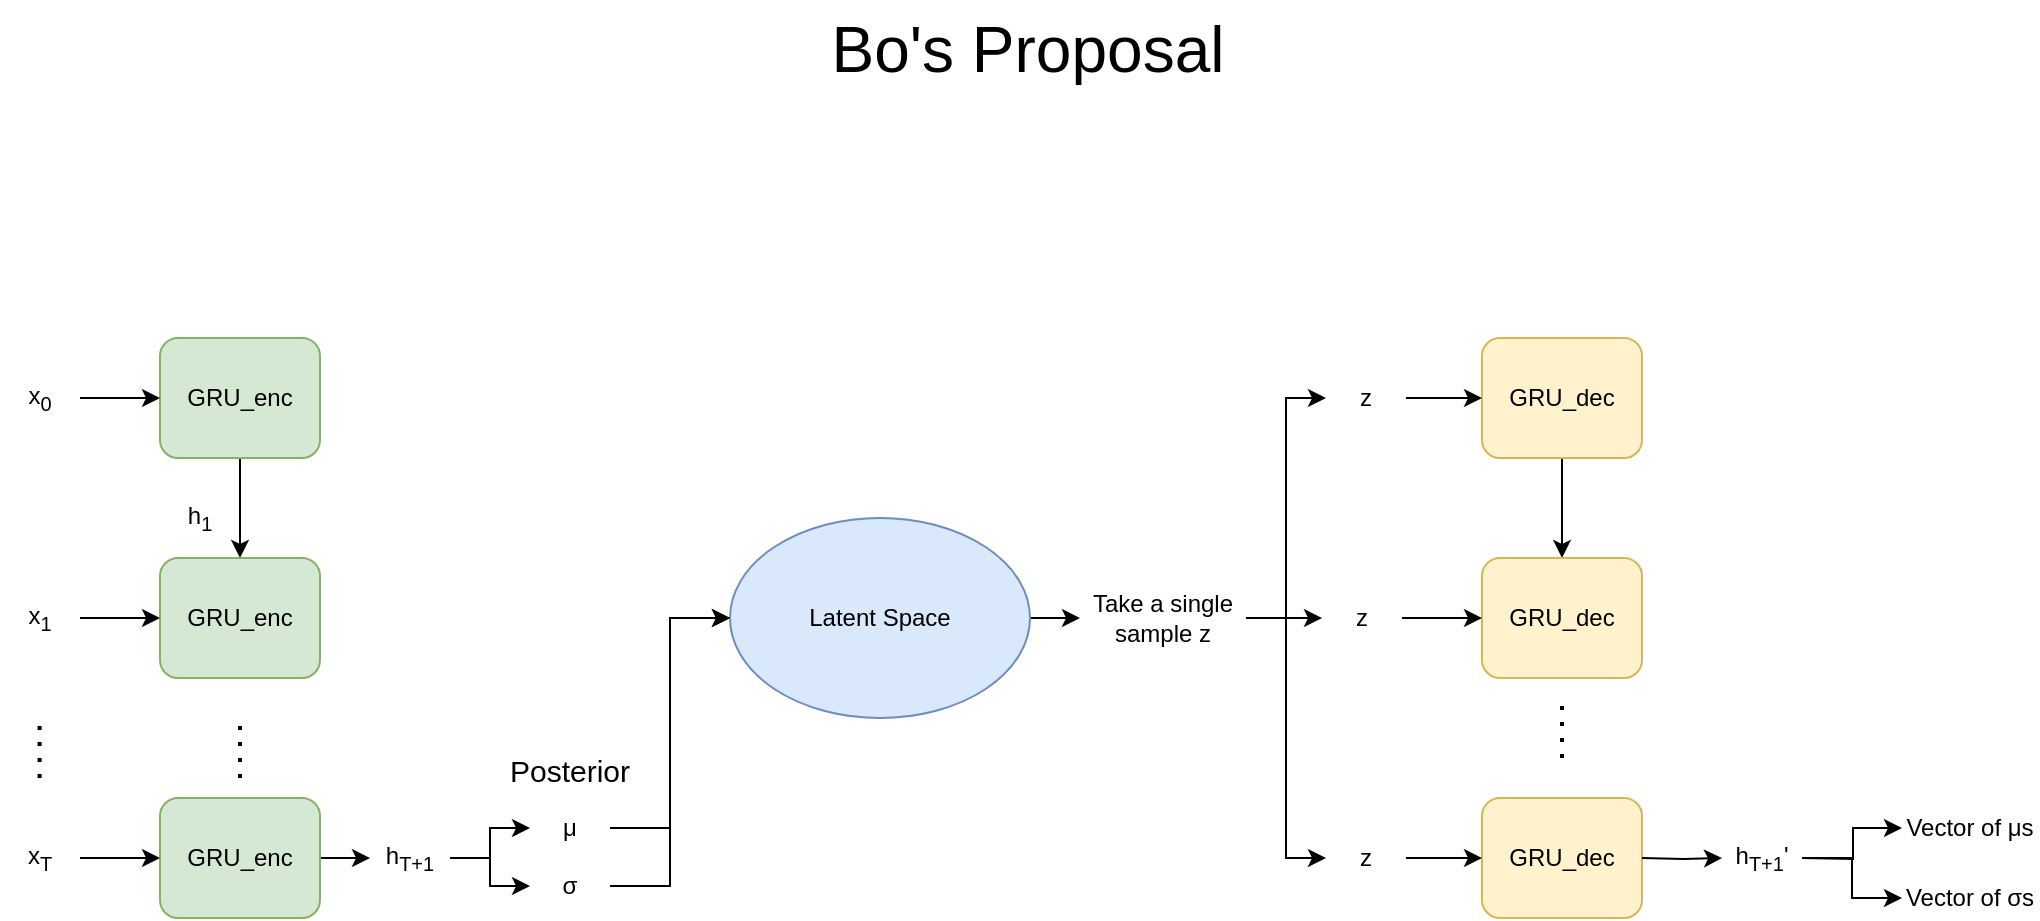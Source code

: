 <mxfile version="14.6.7" type="device"><diagram id="DZ8NXuXy_GfrIPUwnaeM" name="Page-1"><mxGraphModel dx="1673" dy="916" grid="1" gridSize="10" guides="1" tooltips="1" connect="1" arrows="1" fold="1" page="1" pageScale="1" pageWidth="1169" pageHeight="827" math="0" shadow="0"><root><mxCell id="0"/><mxCell id="1" parent="0"/><mxCell id="oNLBXndo9JrF9wz1wPDk-12" value="" style="edgeStyle=orthogonalEdgeStyle;rounded=0;orthogonalLoop=1;jettySize=auto;html=1;" edge="1" parent="1" source="oNLBXndo9JrF9wz1wPDk-1" target="oNLBXndo9JrF9wz1wPDk-2"><mxGeometry relative="1" as="geometry"/></mxCell><mxCell id="oNLBXndo9JrF9wz1wPDk-1" value="GRU_enc" style="rounded=1;whiteSpace=wrap;html=1;fillColor=#d5e8d4;strokeColor=#82b366;" vertex="1" parent="1"><mxGeometry x="151" y="299" width="80" height="60" as="geometry"/></mxCell><mxCell id="oNLBXndo9JrF9wz1wPDk-2" value="GRU_enc" style="rounded=1;whiteSpace=wrap;html=1;fillColor=#d5e8d4;strokeColor=#82b366;" vertex="1" parent="1"><mxGeometry x="151" y="409" width="80" height="60" as="geometry"/></mxCell><mxCell id="oNLBXndo9JrF9wz1wPDk-87" value="" style="edgeStyle=orthogonalEdgeStyle;rounded=0;orthogonalLoop=1;jettySize=auto;html=1;" edge="1" parent="1" source="oNLBXndo9JrF9wz1wPDk-3" target="oNLBXndo9JrF9wz1wPDk-21"><mxGeometry relative="1" as="geometry"/></mxCell><mxCell id="oNLBXndo9JrF9wz1wPDk-3" value="GRU_enc" style="rounded=1;whiteSpace=wrap;html=1;fillColor=#d5e8d4;strokeColor=#82b366;" vertex="1" parent="1"><mxGeometry x="151" y="529" width="80" height="60" as="geometry"/></mxCell><mxCell id="oNLBXndo9JrF9wz1wPDk-6" value="" style="edgeStyle=orthogonalEdgeStyle;rounded=0;orthogonalLoop=1;jettySize=auto;html=1;" edge="1" parent="1" source="oNLBXndo9JrF9wz1wPDk-5" target="oNLBXndo9JrF9wz1wPDk-1"><mxGeometry relative="1" as="geometry"/></mxCell><mxCell id="oNLBXndo9JrF9wz1wPDk-5" value="x&lt;sub&gt;0&lt;/sub&gt;" style="text;html=1;strokeColor=none;fillColor=none;align=center;verticalAlign=middle;whiteSpace=wrap;rounded=0;" vertex="1" parent="1"><mxGeometry x="71" y="319" width="40" height="20" as="geometry"/></mxCell><mxCell id="oNLBXndo9JrF9wz1wPDk-7" value="" style="edgeStyle=orthogonalEdgeStyle;rounded=0;orthogonalLoop=1;jettySize=auto;html=1;" edge="1" source="oNLBXndo9JrF9wz1wPDk-8" parent="1"><mxGeometry relative="1" as="geometry"><mxPoint x="151" y="439" as="targetPoint"/></mxGeometry></mxCell><mxCell id="oNLBXndo9JrF9wz1wPDk-8" value="x&lt;sub&gt;1&lt;/sub&gt;" style="text;html=1;strokeColor=none;fillColor=none;align=center;verticalAlign=middle;whiteSpace=wrap;rounded=0;" vertex="1" parent="1"><mxGeometry x="71" y="429" width="40" height="20" as="geometry"/></mxCell><mxCell id="oNLBXndo9JrF9wz1wPDk-9" value="" style="edgeStyle=orthogonalEdgeStyle;rounded=0;orthogonalLoop=1;jettySize=auto;html=1;" edge="1" source="oNLBXndo9JrF9wz1wPDk-10" parent="1"><mxGeometry relative="1" as="geometry"><mxPoint x="151" y="559" as="targetPoint"/></mxGeometry></mxCell><mxCell id="oNLBXndo9JrF9wz1wPDk-10" value="x&lt;sub&gt;T&lt;/sub&gt;" style="text;html=1;strokeColor=none;fillColor=none;align=center;verticalAlign=middle;whiteSpace=wrap;rounded=0;" vertex="1" parent="1"><mxGeometry x="71" y="549" width="40" height="20" as="geometry"/></mxCell><mxCell id="oNLBXndo9JrF9wz1wPDk-16" value="h&lt;sub&gt;1&lt;/sub&gt;" style="text;html=1;strokeColor=none;fillColor=none;align=center;verticalAlign=middle;whiteSpace=wrap;rounded=0;" vertex="1" parent="1"><mxGeometry x="151" y="379" width="40" height="20" as="geometry"/></mxCell><mxCell id="oNLBXndo9JrF9wz1wPDk-17" value="" style="endArrow=none;dashed=1;html=1;dashPattern=1 3;strokeWidth=2;" edge="1" parent="1"><mxGeometry width="50" height="50" relative="1" as="geometry"><mxPoint x="191" y="519" as="sourcePoint"/><mxPoint x="191" y="489" as="targetPoint"/></mxGeometry></mxCell><mxCell id="oNLBXndo9JrF9wz1wPDk-112" value="" style="edgeStyle=orthogonalEdgeStyle;rounded=0;orthogonalLoop=1;jettySize=auto;html=1;" edge="1" parent="1" source="oNLBXndo9JrF9wz1wPDk-18" target="oNLBXndo9JrF9wz1wPDk-37"><mxGeometry relative="1" as="geometry"/></mxCell><mxCell id="oNLBXndo9JrF9wz1wPDk-18" value="Latent Space" style="ellipse;whiteSpace=wrap;html=1;fillColor=#dae8fc;strokeColor=#6c8ebf;" vertex="1" parent="1"><mxGeometry x="436" y="389" width="150" height="100" as="geometry"/></mxCell><mxCell id="oNLBXndo9JrF9wz1wPDk-20" value="" style="endArrow=none;dashed=1;html=1;dashPattern=1 3;strokeWidth=2;" edge="1" parent="1"><mxGeometry width="50" height="50" relative="1" as="geometry"><mxPoint x="90.8" y="519" as="sourcePoint"/><mxPoint x="90.8" y="489" as="targetPoint"/></mxGeometry></mxCell><mxCell id="oNLBXndo9JrF9wz1wPDk-90" style="edgeStyle=orthogonalEdgeStyle;rounded=0;orthogonalLoop=1;jettySize=auto;html=1;entryX=0;entryY=0.5;entryDx=0;entryDy=0;" edge="1" parent="1" source="oNLBXndo9JrF9wz1wPDk-21" target="oNLBXndo9JrF9wz1wPDk-88"><mxGeometry relative="1" as="geometry"/></mxCell><mxCell id="oNLBXndo9JrF9wz1wPDk-91" style="edgeStyle=orthogonalEdgeStyle;rounded=0;orthogonalLoop=1;jettySize=auto;html=1;exitX=1;exitY=0.5;exitDx=0;exitDy=0;entryX=0;entryY=0.5;entryDx=0;entryDy=0;" edge="1" parent="1" source="oNLBXndo9JrF9wz1wPDk-21" target="oNLBXndo9JrF9wz1wPDk-89"><mxGeometry relative="1" as="geometry"/></mxCell><mxCell id="oNLBXndo9JrF9wz1wPDk-21" value="h&lt;sub&gt;T+1&lt;/sub&gt;" style="text;html=1;strokeColor=none;fillColor=none;align=center;verticalAlign=middle;whiteSpace=wrap;rounded=0;" vertex="1" parent="1"><mxGeometry x="256" y="549" width="40" height="20" as="geometry"/></mxCell><mxCell id="oNLBXndo9JrF9wz1wPDk-121" value="" style="edgeStyle=orthogonalEdgeStyle;rounded=0;orthogonalLoop=1;jettySize=auto;html=1;" edge="1" parent="1" source="oNLBXndo9JrF9wz1wPDk-22" target="oNLBXndo9JrF9wz1wPDk-23"><mxGeometry relative="1" as="geometry"/></mxCell><mxCell id="oNLBXndo9JrF9wz1wPDk-22" value="GRU_dec" style="rounded=1;whiteSpace=wrap;html=1;fillColor=#fff2cc;strokeColor=#d6b656;" vertex="1" parent="1"><mxGeometry x="812" y="299" width="80" height="60" as="geometry"/></mxCell><mxCell id="oNLBXndo9JrF9wz1wPDk-23" value="GRU_dec" style="rounded=1;whiteSpace=wrap;html=1;fillColor=#fff2cc;strokeColor=#d6b656;" vertex="1" parent="1"><mxGeometry x="812" y="409" width="80" height="60" as="geometry"/></mxCell><mxCell id="oNLBXndo9JrF9wz1wPDk-24" value="GRU_dec" style="rounded=1;whiteSpace=wrap;html=1;fillColor=#fff2cc;strokeColor=#d6b656;" vertex="1" parent="1"><mxGeometry x="812" y="529" width="80" height="60" as="geometry"/></mxCell><mxCell id="oNLBXndo9JrF9wz1wPDk-29" value="" style="edgeStyle=orthogonalEdgeStyle;rounded=0;orthogonalLoop=1;jettySize=auto;html=1;" edge="1" source="oNLBXndo9JrF9wz1wPDk-30" parent="1"><mxGeometry relative="1" as="geometry"><mxPoint x="812" y="329" as="targetPoint"/></mxGeometry></mxCell><mxCell id="oNLBXndo9JrF9wz1wPDk-30" value="z" style="text;html=1;strokeColor=none;fillColor=none;align=center;verticalAlign=middle;whiteSpace=wrap;rounded=0;" vertex="1" parent="1"><mxGeometry x="734" y="319" width="40" height="20" as="geometry"/></mxCell><mxCell id="oNLBXndo9JrF9wz1wPDk-114" style="edgeStyle=orthogonalEdgeStyle;rounded=0;orthogonalLoop=1;jettySize=auto;html=1;entryX=0;entryY=0.5;entryDx=0;entryDy=0;" edge="1" parent="1" source="oNLBXndo9JrF9wz1wPDk-37" target="oNLBXndo9JrF9wz1wPDk-99"><mxGeometry relative="1" as="geometry"/></mxCell><mxCell id="oNLBXndo9JrF9wz1wPDk-116" style="edgeStyle=orthogonalEdgeStyle;rounded=0;orthogonalLoop=1;jettySize=auto;html=1;entryX=0;entryY=0.5;entryDx=0;entryDy=0;" edge="1" parent="1" source="oNLBXndo9JrF9wz1wPDk-37" target="oNLBXndo9JrF9wz1wPDk-30"><mxGeometry relative="1" as="geometry"/></mxCell><mxCell id="oNLBXndo9JrF9wz1wPDk-117" style="edgeStyle=orthogonalEdgeStyle;rounded=0;orthogonalLoop=1;jettySize=auto;html=1;entryX=0;entryY=0.5;entryDx=0;entryDy=0;" edge="1" parent="1" source="oNLBXndo9JrF9wz1wPDk-37" target="oNLBXndo9JrF9wz1wPDk-84"><mxGeometry relative="1" as="geometry"/></mxCell><mxCell id="oNLBXndo9JrF9wz1wPDk-37" value="&lt;div&gt;Take a single sample z&lt;br&gt;&lt;/div&gt;" style="text;html=1;strokeColor=none;fillColor=none;align=center;verticalAlign=middle;whiteSpace=wrap;rounded=0;" vertex="1" parent="1"><mxGeometry x="611" y="421" width="83" height="36" as="geometry"/></mxCell><mxCell id="oNLBXndo9JrF9wz1wPDk-69" style="edgeStyle=orthogonalEdgeStyle;rounded=0;orthogonalLoop=1;jettySize=auto;html=1;exitX=1;exitY=0.5;exitDx=0;exitDy=0;entryX=0;entryY=0.5;entryDx=0;entryDy=0;" edge="1" target="oNLBXndo9JrF9wz1wPDk-71" parent="1"><mxGeometry relative="1" as="geometry"><mxPoint x="892" y="559" as="sourcePoint"/></mxGeometry></mxCell><mxCell id="oNLBXndo9JrF9wz1wPDk-124" style="edgeStyle=orthogonalEdgeStyle;rounded=0;orthogonalLoop=1;jettySize=auto;html=1;entryX=0;entryY=0.5;entryDx=0;entryDy=0;" edge="1" parent="1" source="oNLBXndo9JrF9wz1wPDk-71" target="oNLBXndo9JrF9wz1wPDk-122"><mxGeometry relative="1" as="geometry"/></mxCell><mxCell id="oNLBXndo9JrF9wz1wPDk-71" value="h&lt;sub&gt;T+1&lt;/sub&gt;'" style="text;html=1;strokeColor=none;fillColor=none;align=center;verticalAlign=middle;whiteSpace=wrap;rounded=0;" vertex="1" parent="1"><mxGeometry x="932" y="549" width="40" height="20" as="geometry"/></mxCell><mxCell id="oNLBXndo9JrF9wz1wPDk-75" value="" style="endArrow=none;dashed=1;html=1;dashPattern=1 3;strokeWidth=2;" edge="1" parent="1"><mxGeometry width="50" height="50" relative="1" as="geometry"><mxPoint x="852" y="509" as="sourcePoint"/><mxPoint x="852" y="479" as="targetPoint"/></mxGeometry></mxCell><mxCell id="oNLBXndo9JrF9wz1wPDk-85" value="" style="edgeStyle=orthogonalEdgeStyle;rounded=0;orthogonalLoop=1;jettySize=auto;html=1;" edge="1" parent="1" source="oNLBXndo9JrF9wz1wPDk-84" target="oNLBXndo9JrF9wz1wPDk-24"><mxGeometry relative="1" as="geometry"/></mxCell><mxCell id="oNLBXndo9JrF9wz1wPDk-84" value="z" style="text;html=1;strokeColor=none;fillColor=none;align=center;verticalAlign=middle;whiteSpace=wrap;rounded=0;" vertex="1" parent="1"><mxGeometry x="734" y="549" width="40" height="20" as="geometry"/></mxCell><mxCell id="oNLBXndo9JrF9wz1wPDk-86" value="&lt;font style=&quot;font-size: 32px&quot;&gt;Bo's Proposal&lt;br&gt;&lt;/font&gt;" style="text;html=1;strokeColor=none;fillColor=none;align=center;verticalAlign=middle;whiteSpace=wrap;rounded=0;" vertex="1" parent="1"><mxGeometry x="471" y="130" width="228" height="50" as="geometry"/></mxCell><mxCell id="oNLBXndo9JrF9wz1wPDk-92" style="edgeStyle=orthogonalEdgeStyle;rounded=0;orthogonalLoop=1;jettySize=auto;html=1;exitX=1;exitY=0.5;exitDx=0;exitDy=0;entryX=0;entryY=0.5;entryDx=0;entryDy=0;" edge="1" parent="1" source="oNLBXndo9JrF9wz1wPDk-88" target="oNLBXndo9JrF9wz1wPDk-18"><mxGeometry relative="1" as="geometry"/></mxCell><mxCell id="oNLBXndo9JrF9wz1wPDk-88" value="μ" style="text;html=1;strokeColor=none;fillColor=none;align=center;verticalAlign=middle;whiteSpace=wrap;rounded=0;" vertex="1" parent="1"><mxGeometry x="336" y="534" width="40" height="20" as="geometry"/></mxCell><mxCell id="oNLBXndo9JrF9wz1wPDk-94" style="edgeStyle=orthogonalEdgeStyle;rounded=0;orthogonalLoop=1;jettySize=auto;html=1;entryX=0;entryY=0.5;entryDx=0;entryDy=0;" edge="1" parent="1" source="oNLBXndo9JrF9wz1wPDk-89" target="oNLBXndo9JrF9wz1wPDk-18"><mxGeometry relative="1" as="geometry"/></mxCell><mxCell id="oNLBXndo9JrF9wz1wPDk-89" value="σ" style="text;html=1;strokeColor=none;fillColor=none;align=center;verticalAlign=middle;whiteSpace=wrap;rounded=0;" vertex="1" parent="1"><mxGeometry x="336" y="563" width="40" height="20" as="geometry"/></mxCell><mxCell id="oNLBXndo9JrF9wz1wPDk-95" value="&lt;font style=&quot;font-size: 15px&quot;&gt;Posterior&lt;/font&gt;" style="text;html=1;strokeColor=none;fillColor=none;align=center;verticalAlign=middle;whiteSpace=wrap;rounded=0;" vertex="1" parent="1"><mxGeometry x="336" y="505" width="40" height="20" as="geometry"/></mxCell><mxCell id="oNLBXndo9JrF9wz1wPDk-98" value="" style="edgeStyle=orthogonalEdgeStyle;rounded=0;orthogonalLoop=1;jettySize=auto;html=1;" edge="1" source="oNLBXndo9JrF9wz1wPDk-99" parent="1"><mxGeometry relative="1" as="geometry"><mxPoint x="812" y="439" as="targetPoint"/></mxGeometry></mxCell><mxCell id="oNLBXndo9JrF9wz1wPDk-99" value="z" style="text;html=1;strokeColor=none;fillColor=none;align=center;verticalAlign=middle;whiteSpace=wrap;rounded=0;" vertex="1" parent="1"><mxGeometry x="732" y="429" width="40" height="20" as="geometry"/></mxCell><mxCell id="oNLBXndo9JrF9wz1wPDk-106" style="edgeStyle=orthogonalEdgeStyle;rounded=0;orthogonalLoop=1;jettySize=auto;html=1;entryX=0;entryY=0.5;entryDx=0;entryDy=0;" edge="1" target="oNLBXndo9JrF9wz1wPDk-108" parent="1"><mxGeometry relative="1" as="geometry"><mxPoint x="972" y="559.034" as="sourcePoint"/></mxGeometry></mxCell><mxCell id="oNLBXndo9JrF9wz1wPDk-108" value="Vector of μs" style="text;html=1;strokeColor=none;fillColor=none;align=center;verticalAlign=middle;whiteSpace=wrap;rounded=0;" vertex="1" parent="1"><mxGeometry x="1022" y="534" width="68" height="20" as="geometry"/></mxCell><mxCell id="oNLBXndo9JrF9wz1wPDk-122" value="Vector of σs" style="text;html=1;strokeColor=none;fillColor=none;align=center;verticalAlign=middle;whiteSpace=wrap;rounded=0;" vertex="1" parent="1"><mxGeometry x="1022" y="569" width="68" height="20" as="geometry"/></mxCell></root></mxGraphModel></diagram></mxfile>